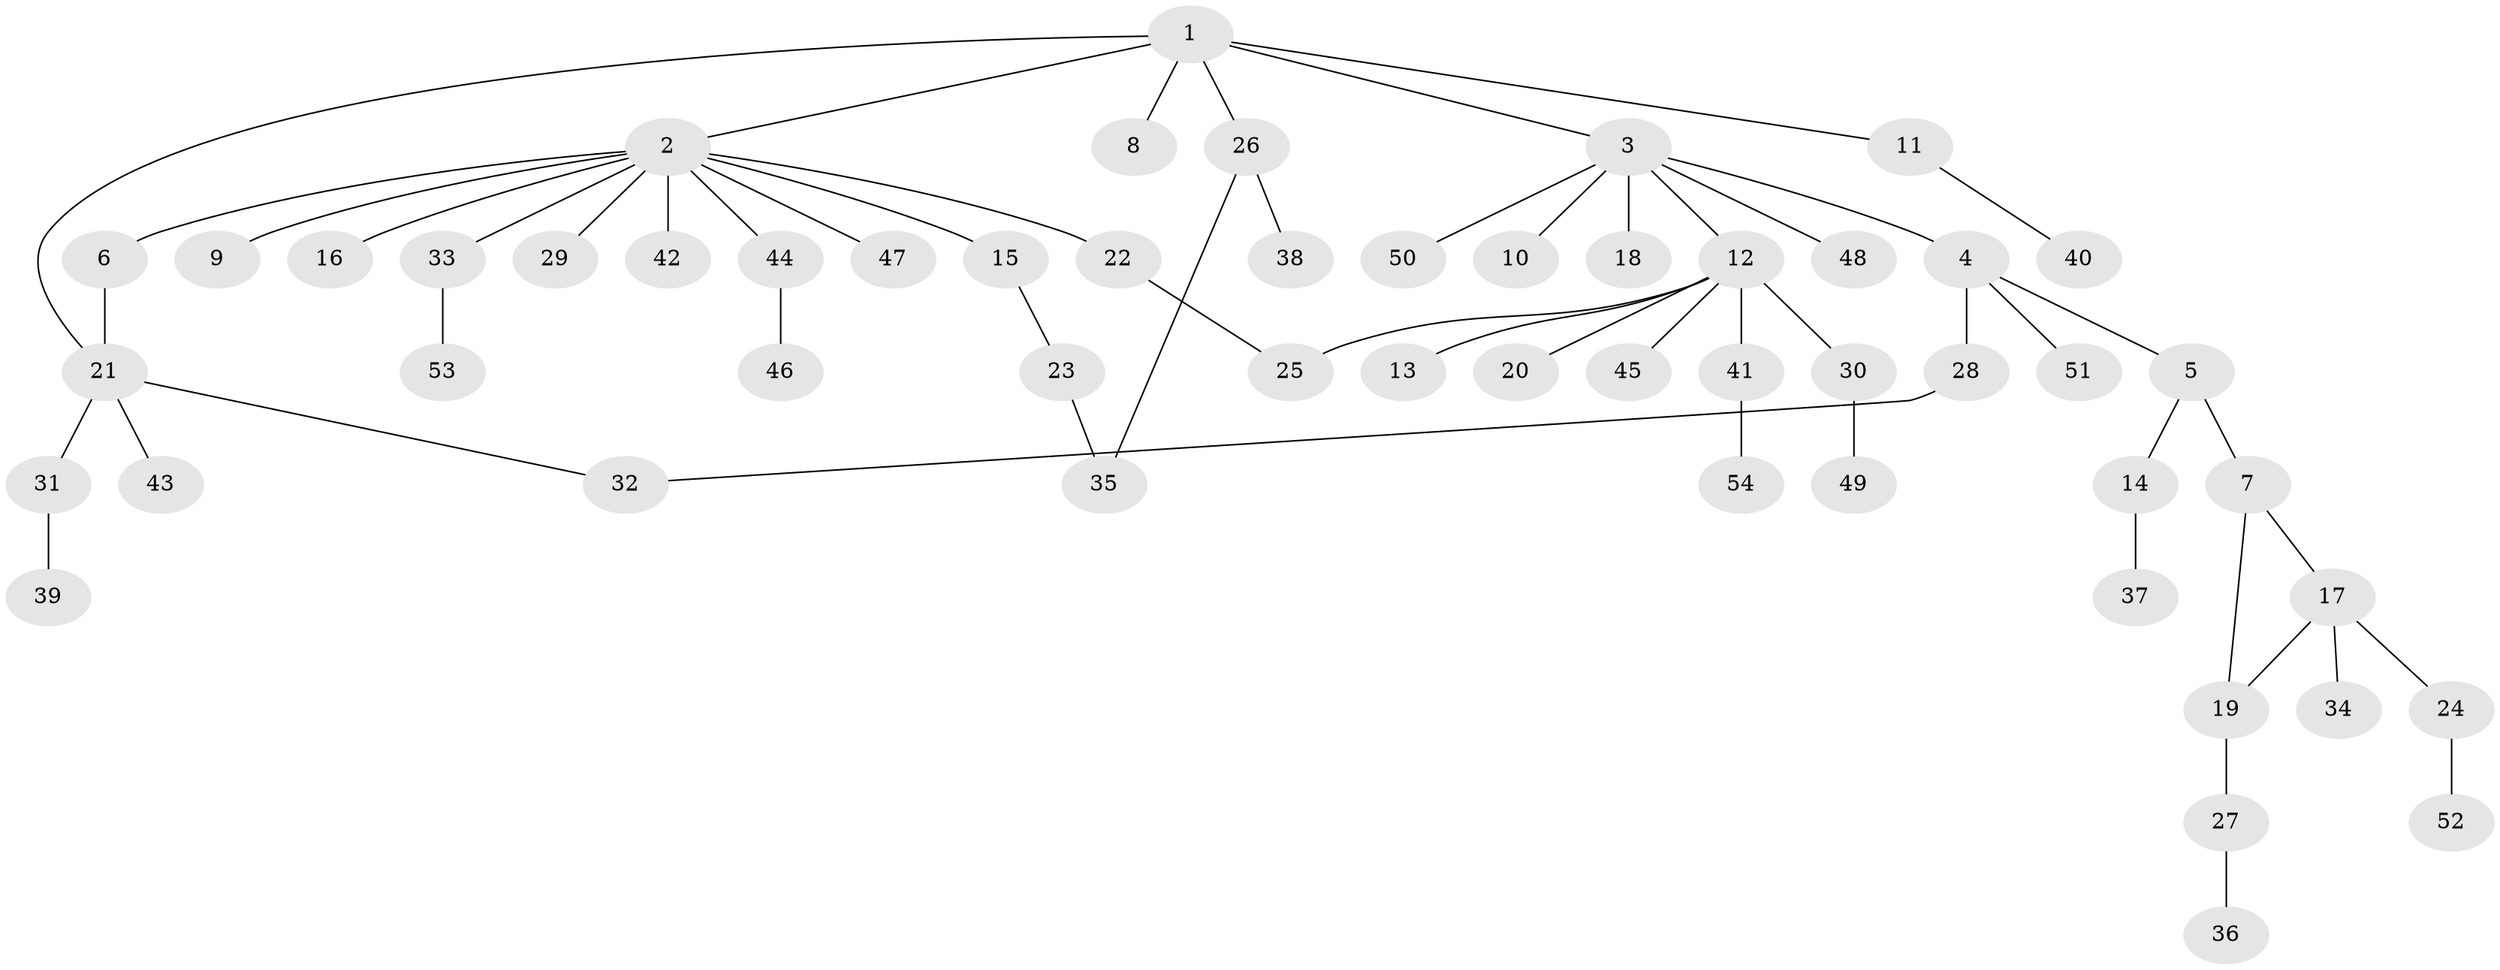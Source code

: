 // coarse degree distribution, {15: 0.0625, 1: 0.6875, 2: 0.25}
// Generated by graph-tools (version 1.1) at 2025/18/03/04/25 18:18:04]
// undirected, 54 vertices, 58 edges
graph export_dot {
graph [start="1"]
  node [color=gray90,style=filled];
  1;
  2;
  3;
  4;
  5;
  6;
  7;
  8;
  9;
  10;
  11;
  12;
  13;
  14;
  15;
  16;
  17;
  18;
  19;
  20;
  21;
  22;
  23;
  24;
  25;
  26;
  27;
  28;
  29;
  30;
  31;
  32;
  33;
  34;
  35;
  36;
  37;
  38;
  39;
  40;
  41;
  42;
  43;
  44;
  45;
  46;
  47;
  48;
  49;
  50;
  51;
  52;
  53;
  54;
  1 -- 2;
  1 -- 3;
  1 -- 8;
  1 -- 11;
  1 -- 21;
  1 -- 26;
  2 -- 6;
  2 -- 9;
  2 -- 15;
  2 -- 16;
  2 -- 22;
  2 -- 29;
  2 -- 33;
  2 -- 42;
  2 -- 44;
  2 -- 47;
  3 -- 4;
  3 -- 10;
  3 -- 12;
  3 -- 18;
  3 -- 48;
  3 -- 50;
  4 -- 5;
  4 -- 28;
  4 -- 51;
  5 -- 7;
  5 -- 14;
  6 -- 21;
  7 -- 17;
  7 -- 19;
  11 -- 40;
  12 -- 13;
  12 -- 20;
  12 -- 25;
  12 -- 30;
  12 -- 41;
  12 -- 45;
  14 -- 37;
  15 -- 23;
  17 -- 19;
  17 -- 24;
  17 -- 34;
  19 -- 27;
  21 -- 31;
  21 -- 32;
  21 -- 43;
  22 -- 25;
  23 -- 35;
  24 -- 52;
  26 -- 35;
  26 -- 38;
  27 -- 36;
  28 -- 32;
  30 -- 49;
  31 -- 39;
  33 -- 53;
  41 -- 54;
  44 -- 46;
}
